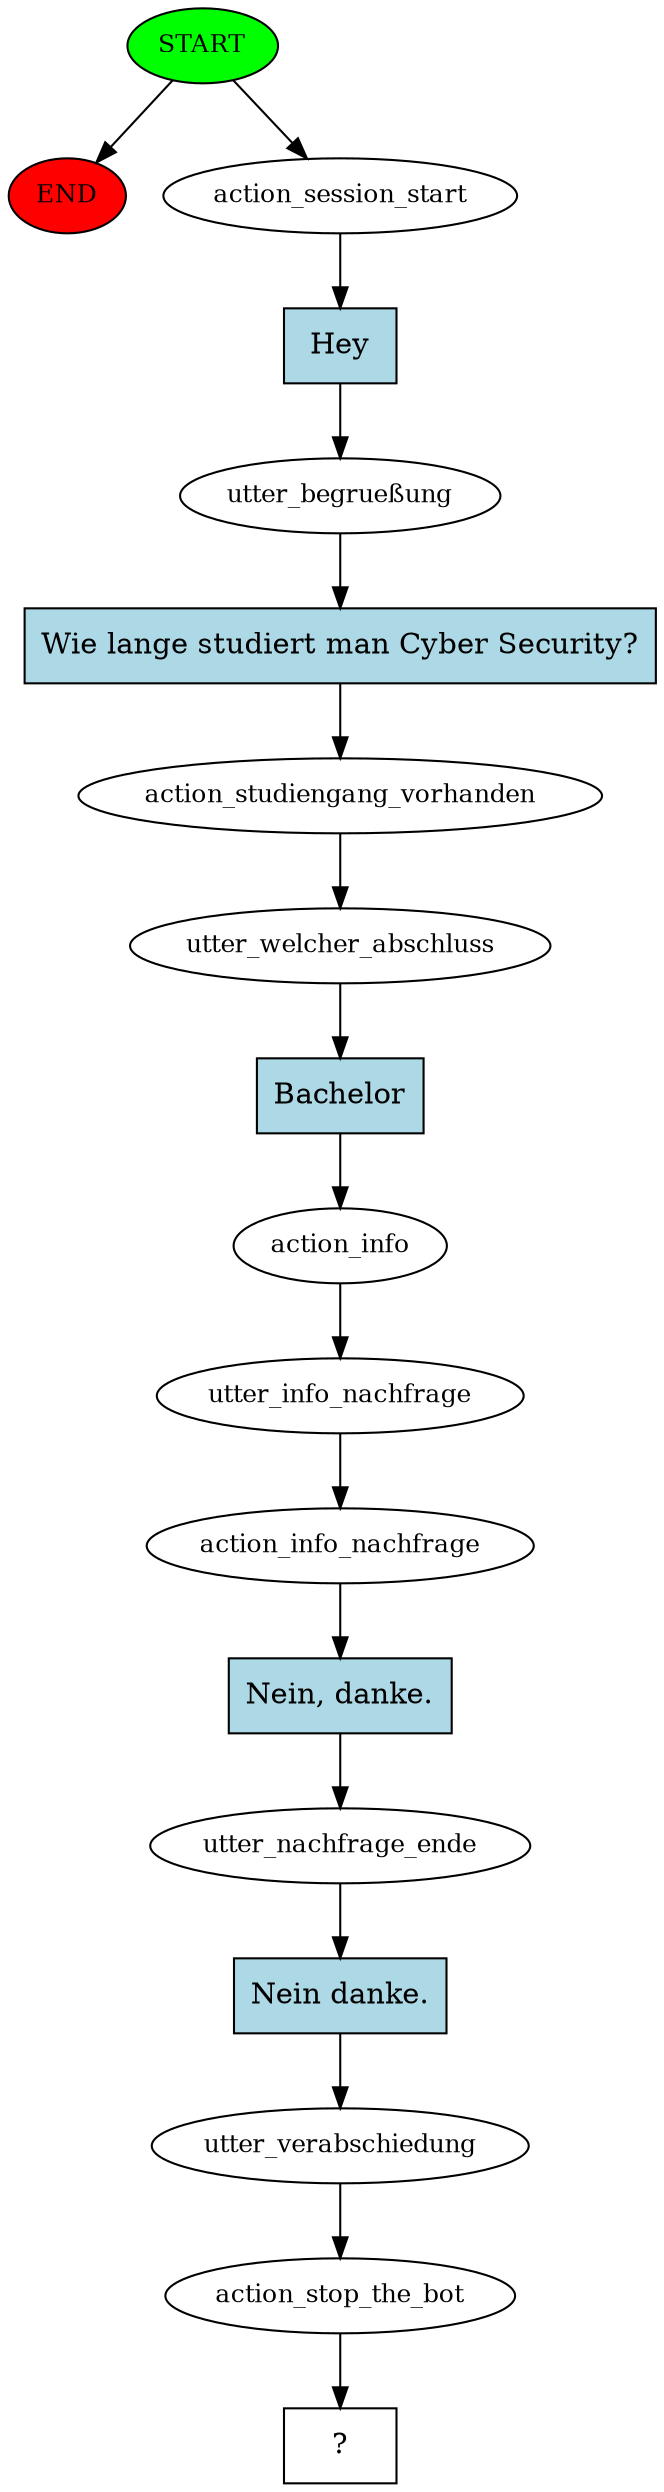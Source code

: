 digraph  {
0 [class="start active", fillcolor=green, fontsize=12, label=START, style=filled];
"-1" [class=end, fillcolor=red, fontsize=12, label=END, style=filled];
1 [class=active, fontsize=12, label=action_session_start];
2 [class=active, fontsize=12, label="utter_begrueßung"];
3 [class=active, fontsize=12, label=action_studiengang_vorhanden];
4 [class=active, fontsize=12, label=utter_welcher_abschluss];
5 [class=active, fontsize=12, label=action_info];
6 [class=active, fontsize=12, label=utter_info_nachfrage];
7 [class=active, fontsize=12, label=action_info_nachfrage];
8 [class=active, fontsize=12, label=utter_nachfrage_ende];
9 [class=active, fontsize=12, label=utter_verabschiedung];
10 [class=active, fontsize=12, label=action_stop_the_bot];
11 [class="intent dashed active", label="  ?  ", shape=rect];
12 [class="intent active", fillcolor=lightblue, label=Hey, shape=rect, style=filled];
13 [class="intent active", fillcolor=lightblue, label="Wie lange studiert man Cyber Security?", shape=rect, style=filled];
14 [class="intent active", fillcolor=lightblue, label=Bachelor, shape=rect, style=filled];
15 [class="intent active", fillcolor=lightblue, label="Nein, danke.", shape=rect, style=filled];
16 [class="intent active", fillcolor=lightblue, label="Nein danke.", shape=rect, style=filled];
0 -> "-1"  [class="", key=NONE, label=""];
0 -> 1  [class=active, key=NONE, label=""];
1 -> 12  [class=active, key=0];
2 -> 13  [class=active, key=0];
3 -> 4  [class=active, key=NONE, label=""];
4 -> 14  [class=active, key=0];
5 -> 6  [class=active, key=NONE, label=""];
6 -> 7  [class=active, key=NONE, label=""];
7 -> 15  [class=active, key=0];
8 -> 16  [class=active, key=0];
9 -> 10  [class=active, key=NONE, label=""];
10 -> 11  [class=active, key=NONE, label=""];
12 -> 2  [class=active, key=0];
13 -> 3  [class=active, key=0];
14 -> 5  [class=active, key=0];
15 -> 8  [class=active, key=0];
16 -> 9  [class=active, key=0];
}

